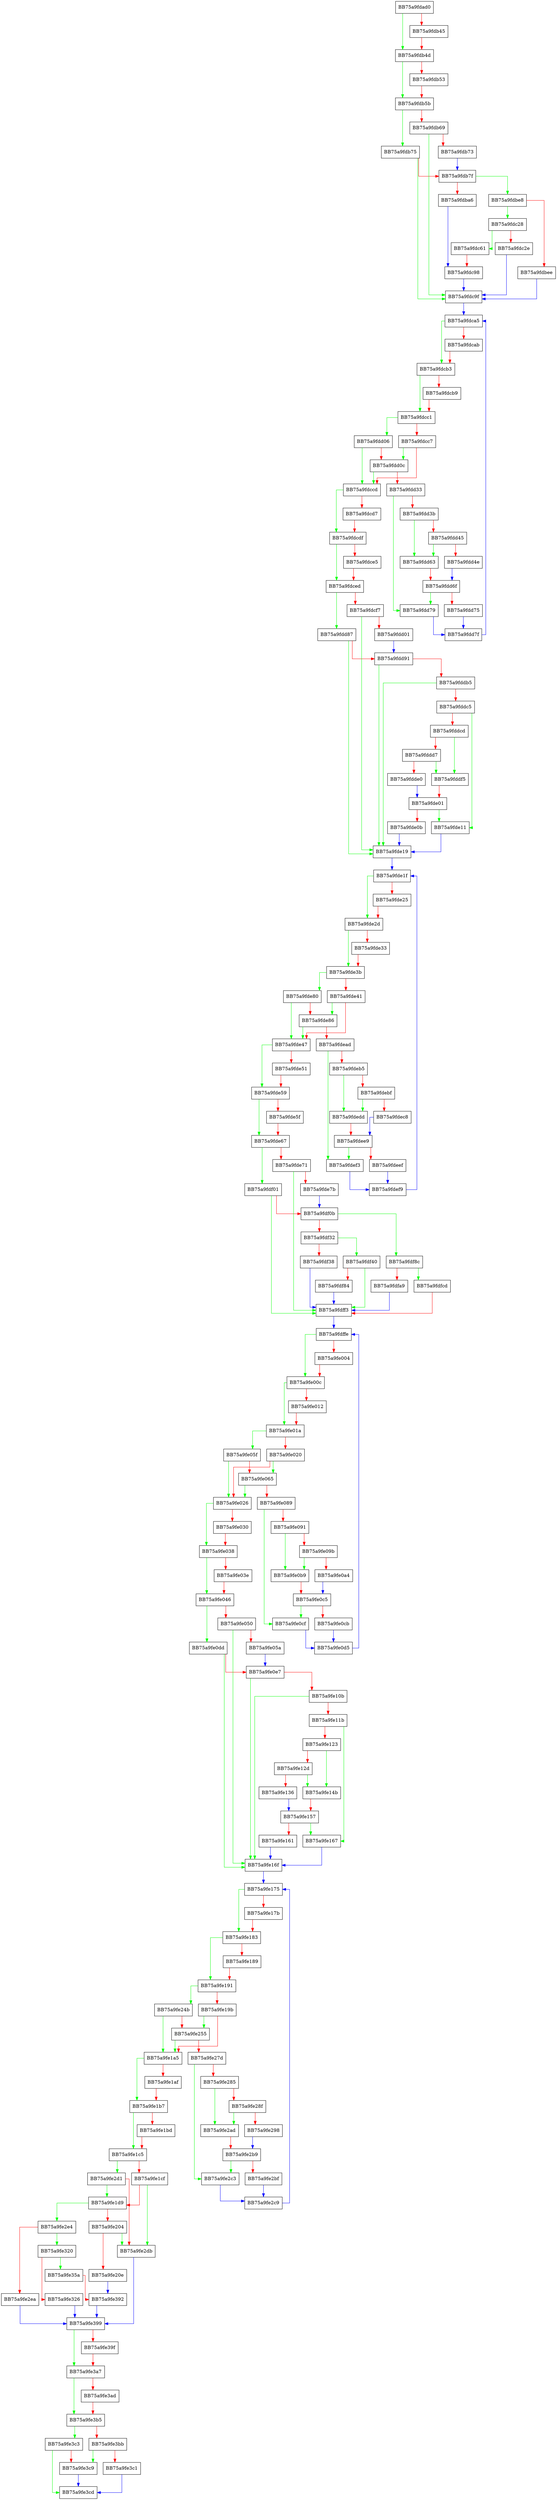 digraph do_get_date {
  node [shape="box"];
  graph [splines=ortho];
  BB75a9fdad0 -> BB75a9fdb4d [color="green"];
  BB75a9fdad0 -> BB75a9fdb45 [color="red"];
  BB75a9fdb45 -> BB75a9fdb4d [color="red"];
  BB75a9fdb4d -> BB75a9fdb5b [color="green"];
  BB75a9fdb4d -> BB75a9fdb53 [color="red"];
  BB75a9fdb53 -> BB75a9fdb5b [color="red"];
  BB75a9fdb5b -> BB75a9fdb75 [color="green"];
  BB75a9fdb5b -> BB75a9fdb69 [color="red"];
  BB75a9fdb69 -> BB75a9fdc9f [color="green"];
  BB75a9fdb69 -> BB75a9fdb73 [color="red"];
  BB75a9fdb73 -> BB75a9fdb7f [color="blue"];
  BB75a9fdb75 -> BB75a9fdc9f [color="green"];
  BB75a9fdb75 -> BB75a9fdb7f [color="red"];
  BB75a9fdb7f -> BB75a9fdbe8 [color="green"];
  BB75a9fdb7f -> BB75a9fdba6 [color="red"];
  BB75a9fdba6 -> BB75a9fdc98 [color="blue"];
  BB75a9fdbe8 -> BB75a9fdc28 [color="green"];
  BB75a9fdbe8 -> BB75a9fdbee [color="red"];
  BB75a9fdbee -> BB75a9fdc9f [color="blue"];
  BB75a9fdc28 -> BB75a9fdc61 [color="green"];
  BB75a9fdc28 -> BB75a9fdc2e [color="red"];
  BB75a9fdc2e -> BB75a9fdc9f [color="blue"];
  BB75a9fdc61 -> BB75a9fdc98 [color="red"];
  BB75a9fdc98 -> BB75a9fdc9f [color="blue"];
  BB75a9fdc9f -> BB75a9fdca5 [color="blue"];
  BB75a9fdca5 -> BB75a9fdcb3 [color="green"];
  BB75a9fdca5 -> BB75a9fdcab [color="red"];
  BB75a9fdcab -> BB75a9fdcb3 [color="red"];
  BB75a9fdcb3 -> BB75a9fdcc1 [color="green"];
  BB75a9fdcb3 -> BB75a9fdcb9 [color="red"];
  BB75a9fdcb9 -> BB75a9fdcc1 [color="red"];
  BB75a9fdcc1 -> BB75a9fdd06 [color="green"];
  BB75a9fdcc1 -> BB75a9fdcc7 [color="red"];
  BB75a9fdcc7 -> BB75a9fdd0c [color="green"];
  BB75a9fdcc7 -> BB75a9fdccd [color="red"];
  BB75a9fdccd -> BB75a9fdcdf [color="green"];
  BB75a9fdccd -> BB75a9fdcd7 [color="red"];
  BB75a9fdcd7 -> BB75a9fdcdf [color="red"];
  BB75a9fdcdf -> BB75a9fdced [color="green"];
  BB75a9fdcdf -> BB75a9fdce5 [color="red"];
  BB75a9fdce5 -> BB75a9fdced [color="red"];
  BB75a9fdced -> BB75a9fdd87 [color="green"];
  BB75a9fdced -> BB75a9fdcf7 [color="red"];
  BB75a9fdcf7 -> BB75a9fde19 [color="green"];
  BB75a9fdcf7 -> BB75a9fdd01 [color="red"];
  BB75a9fdd01 -> BB75a9fdd91 [color="blue"];
  BB75a9fdd06 -> BB75a9fdccd [color="green"];
  BB75a9fdd06 -> BB75a9fdd0c [color="red"];
  BB75a9fdd0c -> BB75a9fdccd [color="green"];
  BB75a9fdd0c -> BB75a9fdd33 [color="red"];
  BB75a9fdd33 -> BB75a9fdd79 [color="green"];
  BB75a9fdd33 -> BB75a9fdd3b [color="red"];
  BB75a9fdd3b -> BB75a9fdd63 [color="green"];
  BB75a9fdd3b -> BB75a9fdd45 [color="red"];
  BB75a9fdd45 -> BB75a9fdd63 [color="green"];
  BB75a9fdd45 -> BB75a9fdd4e [color="red"];
  BB75a9fdd4e -> BB75a9fdd6f [color="blue"];
  BB75a9fdd63 -> BB75a9fdd6f [color="red"];
  BB75a9fdd6f -> BB75a9fdd79 [color="green"];
  BB75a9fdd6f -> BB75a9fdd75 [color="red"];
  BB75a9fdd75 -> BB75a9fdd7f [color="blue"];
  BB75a9fdd79 -> BB75a9fdd7f [color="blue"];
  BB75a9fdd7f -> BB75a9fdca5 [color="blue"];
  BB75a9fdd87 -> BB75a9fde19 [color="green"];
  BB75a9fdd87 -> BB75a9fdd91 [color="red"];
  BB75a9fdd91 -> BB75a9fde19 [color="green"];
  BB75a9fdd91 -> BB75a9fddb5 [color="red"];
  BB75a9fddb5 -> BB75a9fde19 [color="green"];
  BB75a9fddb5 -> BB75a9fddc5 [color="red"];
  BB75a9fddc5 -> BB75a9fde11 [color="green"];
  BB75a9fddc5 -> BB75a9fddcd [color="red"];
  BB75a9fddcd -> BB75a9fddf5 [color="green"];
  BB75a9fddcd -> BB75a9fddd7 [color="red"];
  BB75a9fddd7 -> BB75a9fddf5 [color="green"];
  BB75a9fddd7 -> BB75a9fdde0 [color="red"];
  BB75a9fdde0 -> BB75a9fde01 [color="blue"];
  BB75a9fddf5 -> BB75a9fde01 [color="red"];
  BB75a9fde01 -> BB75a9fde11 [color="green"];
  BB75a9fde01 -> BB75a9fde0b [color="red"];
  BB75a9fde0b -> BB75a9fde19 [color="blue"];
  BB75a9fde11 -> BB75a9fde19 [color="blue"];
  BB75a9fde19 -> BB75a9fde1f [color="blue"];
  BB75a9fde1f -> BB75a9fde2d [color="green"];
  BB75a9fde1f -> BB75a9fde25 [color="red"];
  BB75a9fde25 -> BB75a9fde2d [color="red"];
  BB75a9fde2d -> BB75a9fde3b [color="green"];
  BB75a9fde2d -> BB75a9fde33 [color="red"];
  BB75a9fde33 -> BB75a9fde3b [color="red"];
  BB75a9fde3b -> BB75a9fde80 [color="green"];
  BB75a9fde3b -> BB75a9fde41 [color="red"];
  BB75a9fde41 -> BB75a9fde86 [color="green"];
  BB75a9fde41 -> BB75a9fde47 [color="red"];
  BB75a9fde47 -> BB75a9fde59 [color="green"];
  BB75a9fde47 -> BB75a9fde51 [color="red"];
  BB75a9fde51 -> BB75a9fde59 [color="red"];
  BB75a9fde59 -> BB75a9fde67 [color="green"];
  BB75a9fde59 -> BB75a9fde5f [color="red"];
  BB75a9fde5f -> BB75a9fde67 [color="red"];
  BB75a9fde67 -> BB75a9fdf01 [color="green"];
  BB75a9fde67 -> BB75a9fde71 [color="red"];
  BB75a9fde71 -> BB75a9fdff3 [color="green"];
  BB75a9fde71 -> BB75a9fde7b [color="red"];
  BB75a9fde7b -> BB75a9fdf0b [color="blue"];
  BB75a9fde80 -> BB75a9fde47 [color="green"];
  BB75a9fde80 -> BB75a9fde86 [color="red"];
  BB75a9fde86 -> BB75a9fde47 [color="green"];
  BB75a9fde86 -> BB75a9fdead [color="red"];
  BB75a9fdead -> BB75a9fdef3 [color="green"];
  BB75a9fdead -> BB75a9fdeb5 [color="red"];
  BB75a9fdeb5 -> BB75a9fdedd [color="green"];
  BB75a9fdeb5 -> BB75a9fdebf [color="red"];
  BB75a9fdebf -> BB75a9fdedd [color="green"];
  BB75a9fdebf -> BB75a9fdec8 [color="red"];
  BB75a9fdec8 -> BB75a9fdee9 [color="blue"];
  BB75a9fdedd -> BB75a9fdee9 [color="red"];
  BB75a9fdee9 -> BB75a9fdef3 [color="green"];
  BB75a9fdee9 -> BB75a9fdeef [color="red"];
  BB75a9fdeef -> BB75a9fdef9 [color="blue"];
  BB75a9fdef3 -> BB75a9fdef9 [color="blue"];
  BB75a9fdef9 -> BB75a9fde1f [color="blue"];
  BB75a9fdf01 -> BB75a9fdff3 [color="green"];
  BB75a9fdf01 -> BB75a9fdf0b [color="red"];
  BB75a9fdf0b -> BB75a9fdf8c [color="green"];
  BB75a9fdf0b -> BB75a9fdf32 [color="red"];
  BB75a9fdf32 -> BB75a9fdf40 [color="green"];
  BB75a9fdf32 -> BB75a9fdf38 [color="red"];
  BB75a9fdf38 -> BB75a9fdff3 [color="blue"];
  BB75a9fdf40 -> BB75a9fdff3 [color="green"];
  BB75a9fdf40 -> BB75a9fdf84 [color="red"];
  BB75a9fdf84 -> BB75a9fdff3 [color="blue"];
  BB75a9fdf8c -> BB75a9fdfcd [color="green"];
  BB75a9fdf8c -> BB75a9fdfa9 [color="red"];
  BB75a9fdfa9 -> BB75a9fdff3 [color="blue"];
  BB75a9fdfcd -> BB75a9fdff3 [color="red"];
  BB75a9fdff3 -> BB75a9fdffe [color="blue"];
  BB75a9fdffe -> BB75a9fe00c [color="green"];
  BB75a9fdffe -> BB75a9fe004 [color="red"];
  BB75a9fe004 -> BB75a9fe00c [color="red"];
  BB75a9fe00c -> BB75a9fe01a [color="green"];
  BB75a9fe00c -> BB75a9fe012 [color="red"];
  BB75a9fe012 -> BB75a9fe01a [color="red"];
  BB75a9fe01a -> BB75a9fe05f [color="green"];
  BB75a9fe01a -> BB75a9fe020 [color="red"];
  BB75a9fe020 -> BB75a9fe065 [color="green"];
  BB75a9fe020 -> BB75a9fe026 [color="red"];
  BB75a9fe026 -> BB75a9fe038 [color="green"];
  BB75a9fe026 -> BB75a9fe030 [color="red"];
  BB75a9fe030 -> BB75a9fe038 [color="red"];
  BB75a9fe038 -> BB75a9fe046 [color="green"];
  BB75a9fe038 -> BB75a9fe03e [color="red"];
  BB75a9fe03e -> BB75a9fe046 [color="red"];
  BB75a9fe046 -> BB75a9fe0dd [color="green"];
  BB75a9fe046 -> BB75a9fe050 [color="red"];
  BB75a9fe050 -> BB75a9fe16f [color="green"];
  BB75a9fe050 -> BB75a9fe05a [color="red"];
  BB75a9fe05a -> BB75a9fe0e7 [color="blue"];
  BB75a9fe05f -> BB75a9fe026 [color="green"];
  BB75a9fe05f -> BB75a9fe065 [color="red"];
  BB75a9fe065 -> BB75a9fe026 [color="green"];
  BB75a9fe065 -> BB75a9fe089 [color="red"];
  BB75a9fe089 -> BB75a9fe0cf [color="green"];
  BB75a9fe089 -> BB75a9fe091 [color="red"];
  BB75a9fe091 -> BB75a9fe0b9 [color="green"];
  BB75a9fe091 -> BB75a9fe09b [color="red"];
  BB75a9fe09b -> BB75a9fe0b9 [color="green"];
  BB75a9fe09b -> BB75a9fe0a4 [color="red"];
  BB75a9fe0a4 -> BB75a9fe0c5 [color="blue"];
  BB75a9fe0b9 -> BB75a9fe0c5 [color="red"];
  BB75a9fe0c5 -> BB75a9fe0cf [color="green"];
  BB75a9fe0c5 -> BB75a9fe0cb [color="red"];
  BB75a9fe0cb -> BB75a9fe0d5 [color="blue"];
  BB75a9fe0cf -> BB75a9fe0d5 [color="blue"];
  BB75a9fe0d5 -> BB75a9fdffe [color="blue"];
  BB75a9fe0dd -> BB75a9fe16f [color="green"];
  BB75a9fe0dd -> BB75a9fe0e7 [color="red"];
  BB75a9fe0e7 -> BB75a9fe16f [color="green"];
  BB75a9fe0e7 -> BB75a9fe10b [color="red"];
  BB75a9fe10b -> BB75a9fe16f [color="green"];
  BB75a9fe10b -> BB75a9fe11b [color="red"];
  BB75a9fe11b -> BB75a9fe167 [color="green"];
  BB75a9fe11b -> BB75a9fe123 [color="red"];
  BB75a9fe123 -> BB75a9fe14b [color="green"];
  BB75a9fe123 -> BB75a9fe12d [color="red"];
  BB75a9fe12d -> BB75a9fe14b [color="green"];
  BB75a9fe12d -> BB75a9fe136 [color="red"];
  BB75a9fe136 -> BB75a9fe157 [color="blue"];
  BB75a9fe14b -> BB75a9fe157 [color="red"];
  BB75a9fe157 -> BB75a9fe167 [color="green"];
  BB75a9fe157 -> BB75a9fe161 [color="red"];
  BB75a9fe161 -> BB75a9fe16f [color="blue"];
  BB75a9fe167 -> BB75a9fe16f [color="blue"];
  BB75a9fe16f -> BB75a9fe175 [color="blue"];
  BB75a9fe175 -> BB75a9fe183 [color="green"];
  BB75a9fe175 -> BB75a9fe17b [color="red"];
  BB75a9fe17b -> BB75a9fe183 [color="red"];
  BB75a9fe183 -> BB75a9fe191 [color="green"];
  BB75a9fe183 -> BB75a9fe189 [color="red"];
  BB75a9fe189 -> BB75a9fe191 [color="red"];
  BB75a9fe191 -> BB75a9fe24b [color="green"];
  BB75a9fe191 -> BB75a9fe19b [color="red"];
  BB75a9fe19b -> BB75a9fe255 [color="green"];
  BB75a9fe19b -> BB75a9fe1a5 [color="red"];
  BB75a9fe1a5 -> BB75a9fe1b7 [color="green"];
  BB75a9fe1a5 -> BB75a9fe1af [color="red"];
  BB75a9fe1af -> BB75a9fe1b7 [color="red"];
  BB75a9fe1b7 -> BB75a9fe1c5 [color="green"];
  BB75a9fe1b7 -> BB75a9fe1bd [color="red"];
  BB75a9fe1bd -> BB75a9fe1c5 [color="red"];
  BB75a9fe1c5 -> BB75a9fe2d1 [color="green"];
  BB75a9fe1c5 -> BB75a9fe1cf [color="red"];
  BB75a9fe1cf -> BB75a9fe2db [color="green"];
  BB75a9fe1cf -> BB75a9fe1d9 [color="red"];
  BB75a9fe1d9 -> BB75a9fe2e4 [color="green"];
  BB75a9fe1d9 -> BB75a9fe204 [color="red"];
  BB75a9fe204 -> BB75a9fe2db [color="green"];
  BB75a9fe204 -> BB75a9fe20e [color="red"];
  BB75a9fe20e -> BB75a9fe392 [color="blue"];
  BB75a9fe24b -> BB75a9fe1a5 [color="green"];
  BB75a9fe24b -> BB75a9fe255 [color="red"];
  BB75a9fe255 -> BB75a9fe1a5 [color="green"];
  BB75a9fe255 -> BB75a9fe27d [color="red"];
  BB75a9fe27d -> BB75a9fe2c3 [color="green"];
  BB75a9fe27d -> BB75a9fe285 [color="red"];
  BB75a9fe285 -> BB75a9fe2ad [color="green"];
  BB75a9fe285 -> BB75a9fe28f [color="red"];
  BB75a9fe28f -> BB75a9fe2ad [color="green"];
  BB75a9fe28f -> BB75a9fe298 [color="red"];
  BB75a9fe298 -> BB75a9fe2b9 [color="blue"];
  BB75a9fe2ad -> BB75a9fe2b9 [color="red"];
  BB75a9fe2b9 -> BB75a9fe2c3 [color="green"];
  BB75a9fe2b9 -> BB75a9fe2bf [color="red"];
  BB75a9fe2bf -> BB75a9fe2c9 [color="blue"];
  BB75a9fe2c3 -> BB75a9fe2c9 [color="blue"];
  BB75a9fe2c9 -> BB75a9fe175 [color="blue"];
  BB75a9fe2d1 -> BB75a9fe1d9 [color="green"];
  BB75a9fe2d1 -> BB75a9fe2db [color="red"];
  BB75a9fe2db -> BB75a9fe399 [color="blue"];
  BB75a9fe2e4 -> BB75a9fe320 [color="green"];
  BB75a9fe2e4 -> BB75a9fe2ea [color="red"];
  BB75a9fe2ea -> BB75a9fe399 [color="blue"];
  BB75a9fe320 -> BB75a9fe35a [color="green"];
  BB75a9fe320 -> BB75a9fe326 [color="red"];
  BB75a9fe326 -> BB75a9fe399 [color="blue"];
  BB75a9fe35a -> BB75a9fe392 [color="red"];
  BB75a9fe392 -> BB75a9fe399 [color="blue"];
  BB75a9fe399 -> BB75a9fe3a7 [color="green"];
  BB75a9fe399 -> BB75a9fe39f [color="red"];
  BB75a9fe39f -> BB75a9fe3a7 [color="red"];
  BB75a9fe3a7 -> BB75a9fe3b5 [color="green"];
  BB75a9fe3a7 -> BB75a9fe3ad [color="red"];
  BB75a9fe3ad -> BB75a9fe3b5 [color="red"];
  BB75a9fe3b5 -> BB75a9fe3c3 [color="green"];
  BB75a9fe3b5 -> BB75a9fe3bb [color="red"];
  BB75a9fe3bb -> BB75a9fe3c9 [color="green"];
  BB75a9fe3bb -> BB75a9fe3c1 [color="red"];
  BB75a9fe3c1 -> BB75a9fe3cd [color="blue"];
  BB75a9fe3c3 -> BB75a9fe3cd [color="green"];
  BB75a9fe3c3 -> BB75a9fe3c9 [color="red"];
  BB75a9fe3c9 -> BB75a9fe3cd [color="blue"];
}